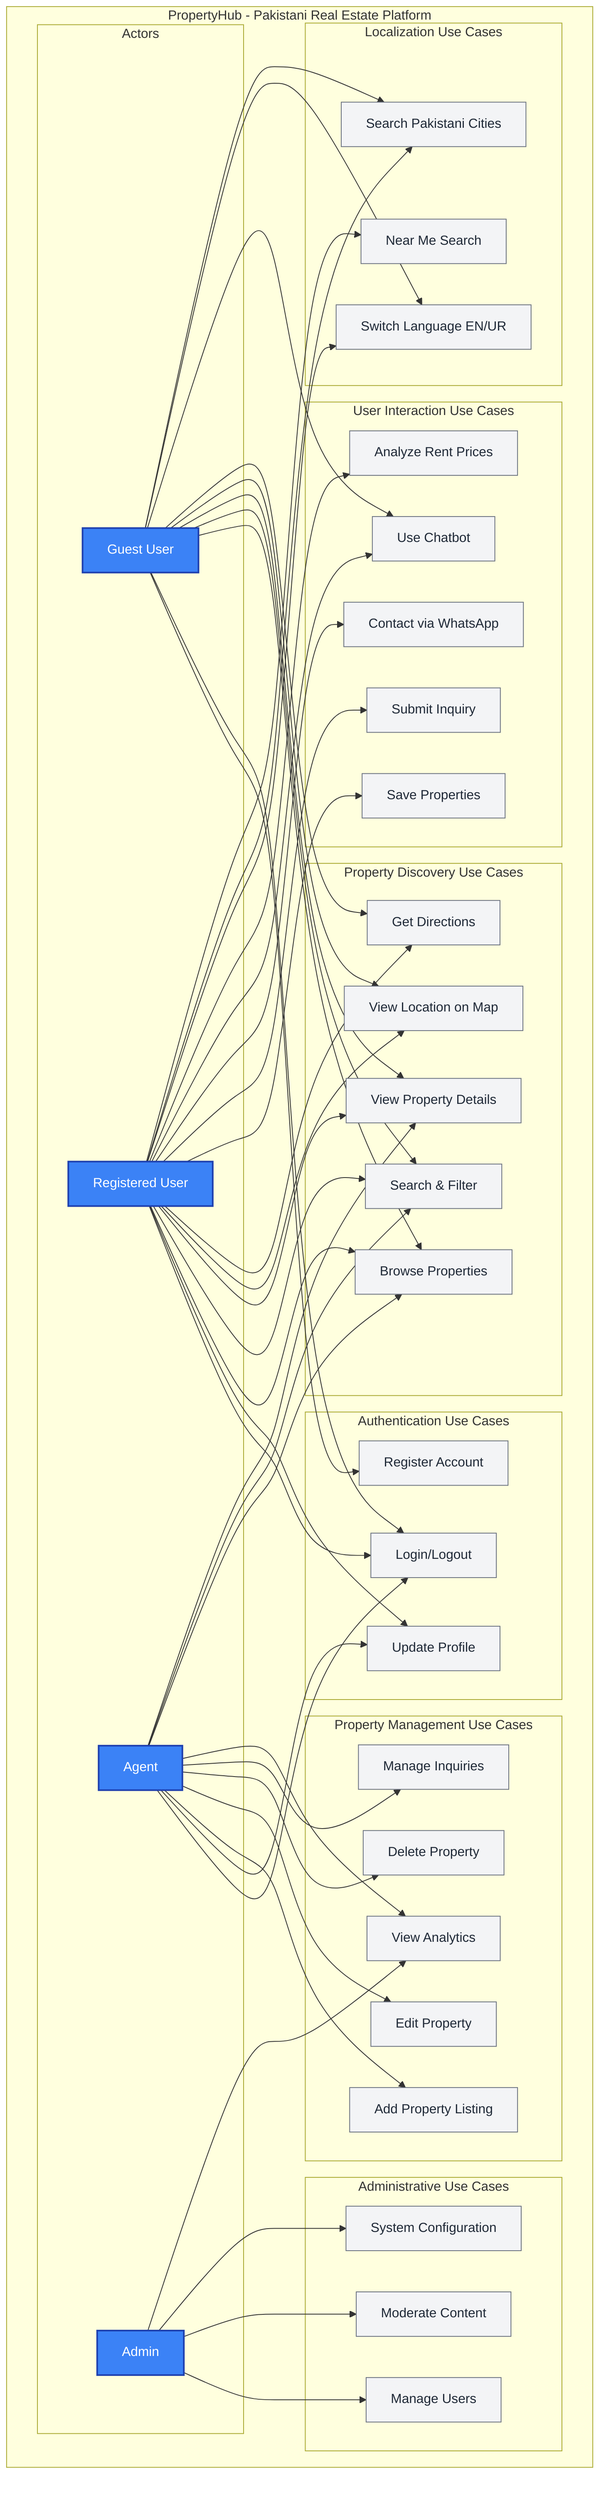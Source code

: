 graph TB
    subgraph "PropertyHub - Pakistani Real Estate Platform"
        subgraph "Actors"
            G[Guest User]
            U[Registered User]
            A[Agent]
            AD[Admin]
        end
        
        subgraph "Authentication Use Cases"
            UC1[Register Account]
            UC2[Login/Logout]
            UC3[Update Profile]
        end
        
        subgraph "Property Discovery Use Cases"
            UC4[Browse Properties]
            UC5[Search & Filter]
            UC6[View Property Details]
            UC7[View Location on Map]
            UC8[Get Directions]
        end
        
        subgraph "User Interaction Use Cases"
            UC9[Save Properties]
            UC10[Submit Inquiry]
            UC11[Contact via WhatsApp]
            UC12[Use Chatbot]
            UC13[Analyze Rent Prices]
        end
        
        subgraph "Property Management Use Cases"
            UC14[Add Property Listing]
            UC15[Edit Property]
            UC16[Delete Property]
            UC17[Manage Inquiries]
            UC18[View Analytics]
        end
        
        subgraph "Localization Use Cases"
            UC19[Switch Language EN/UR]
            UC20[Search Pakistani Cities]
            UC21[Near Me Search]
        end
        
        subgraph "Administrative Use Cases"
            UC22[Manage Users]
            UC23[Moderate Content]
            UC24[System Configuration]
        end
    end
    
    %% Guest User connections
    G --> UC1
    G --> UC2
    G --> UC4
    G --> UC5
    G --> UC6
    G --> UC7
    G --> UC8
    G --> UC12
    G --> UC19
    G --> UC20
    
    %% Registered User connections
    U --> UC2
    U --> UC3
    U --> UC4
    U --> UC5
    U --> UC6
    U --> UC7
    U --> UC8
    U --> UC9
    U --> UC10
    U --> UC11
    U --> UC12
    U --> UC13
    U --> UC19
    U --> UC20
    U --> UC21
    
    %% Agent connections
    A --> UC2
    A --> UC3
    A --> UC14
    A --> UC15
    A --> UC16
    A --> UC17
    A --> UC18
    A --> UC4
    A --> UC5
    A --> UC6
    
    %% Admin connections
    AD --> UC22
    AD --> UC23
    AD --> UC24
    AD --> UC18
    
    classDef actorStyle fill:#3B82F6,stroke:#1E40AF,stroke-width:2px,color:#ffffff
    classDef usecaseStyle fill:#F3F4F6,stroke:#6B7280,stroke-width:1px,color:#1F2937
    
    class G,U,A,AD actorStyle
    class UC1,UC2,UC3,UC4,UC5,UC6,UC7,UC8,UC9,UC10,UC11,UC12,UC13,UC14,UC15,UC16,UC17,UC18,UC19,UC20,UC21,UC22,UC23,UC24 usecaseStyle